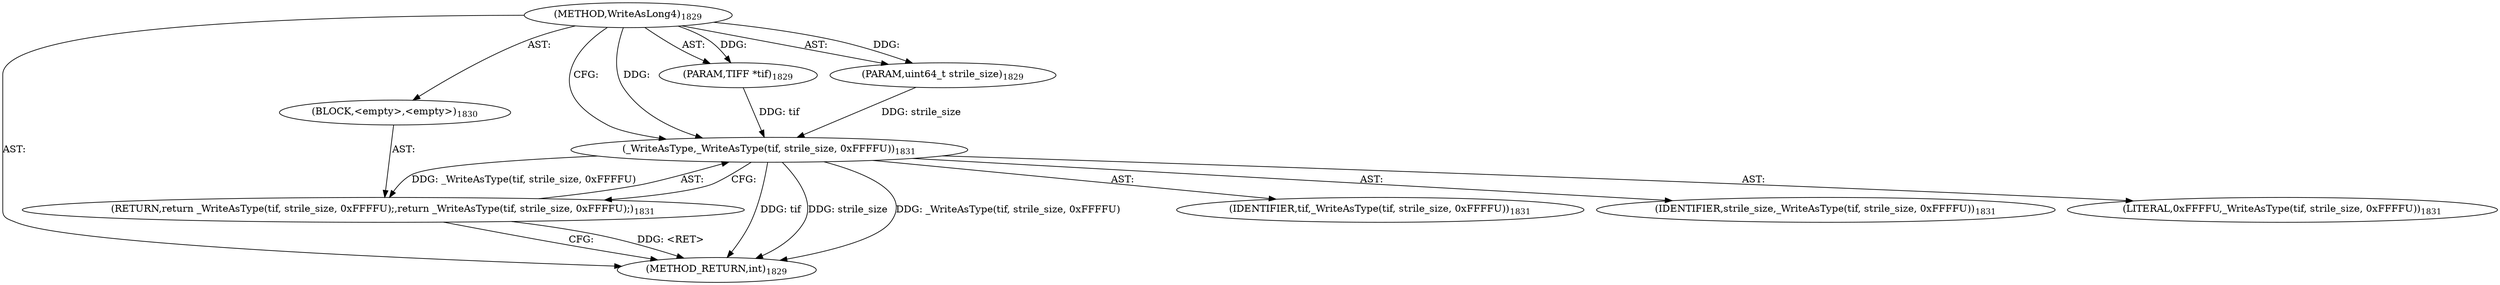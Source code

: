 digraph "WriteAsLong4" {  
"68856" [label = <(METHOD,WriteAsLong4)<SUB>1829</SUB>> ]
"68857" [label = <(PARAM,TIFF *tif)<SUB>1829</SUB>> ]
"68858" [label = <(PARAM,uint64_t strile_size)<SUB>1829</SUB>> ]
"68859" [label = <(BLOCK,&lt;empty&gt;,&lt;empty&gt;)<SUB>1830</SUB>> ]
"68860" [label = <(RETURN,return _WriteAsType(tif, strile_size, 0xFFFFU);,return _WriteAsType(tif, strile_size, 0xFFFFU);)<SUB>1831</SUB>> ]
"68861" [label = <(_WriteAsType,_WriteAsType(tif, strile_size, 0xFFFFU))<SUB>1831</SUB>> ]
"68862" [label = <(IDENTIFIER,tif,_WriteAsType(tif, strile_size, 0xFFFFU))<SUB>1831</SUB>> ]
"68863" [label = <(IDENTIFIER,strile_size,_WriteAsType(tif, strile_size, 0xFFFFU))<SUB>1831</SUB>> ]
"68864" [label = <(LITERAL,0xFFFFU,_WriteAsType(tif, strile_size, 0xFFFFU))<SUB>1831</SUB>> ]
"68865" [label = <(METHOD_RETURN,int)<SUB>1829</SUB>> ]
  "68856" -> "68857"  [ label = "AST: "] 
  "68856" -> "68858"  [ label = "AST: "] 
  "68856" -> "68859"  [ label = "AST: "] 
  "68856" -> "68865"  [ label = "AST: "] 
  "68859" -> "68860"  [ label = "AST: "] 
  "68860" -> "68861"  [ label = "AST: "] 
  "68861" -> "68862"  [ label = "AST: "] 
  "68861" -> "68863"  [ label = "AST: "] 
  "68861" -> "68864"  [ label = "AST: "] 
  "68860" -> "68865"  [ label = "CFG: "] 
  "68861" -> "68860"  [ label = "CFG: "] 
  "68856" -> "68861"  [ label = "CFG: "] 
  "68860" -> "68865"  [ label = "DDG: &lt;RET&gt;"] 
  "68861" -> "68865"  [ label = "DDG: tif"] 
  "68861" -> "68865"  [ label = "DDG: strile_size"] 
  "68861" -> "68865"  [ label = "DDG: _WriteAsType(tif, strile_size, 0xFFFFU)"] 
  "68856" -> "68857"  [ label = "DDG: "] 
  "68856" -> "68858"  [ label = "DDG: "] 
  "68861" -> "68860"  [ label = "DDG: _WriteAsType(tif, strile_size, 0xFFFFU)"] 
  "68857" -> "68861"  [ label = "DDG: tif"] 
  "68856" -> "68861"  [ label = "DDG: "] 
  "68858" -> "68861"  [ label = "DDG: strile_size"] 
}
